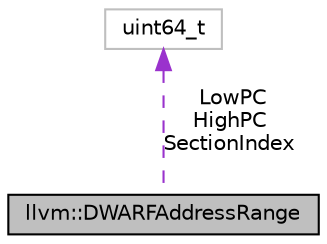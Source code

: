 digraph "llvm::DWARFAddressRange"
{
 // LATEX_PDF_SIZE
  bgcolor="transparent";
  edge [fontname="Helvetica",fontsize="10",labelfontname="Helvetica",labelfontsize="10"];
  node [fontname="Helvetica",fontsize="10",shape=record];
  Node1 [label="llvm::DWARFAddressRange",height=0.2,width=0.4,color="black", fillcolor="grey75", style="filled", fontcolor="black",tooltip=" "];
  Node2 -> Node1 [dir="back",color="darkorchid3",fontsize="10",style="dashed",label=" LowPC\nHighPC\nSectionIndex" ,fontname="Helvetica"];
  Node2 [label="uint64_t",height=0.2,width=0.4,color="grey75",tooltip=" "];
}
